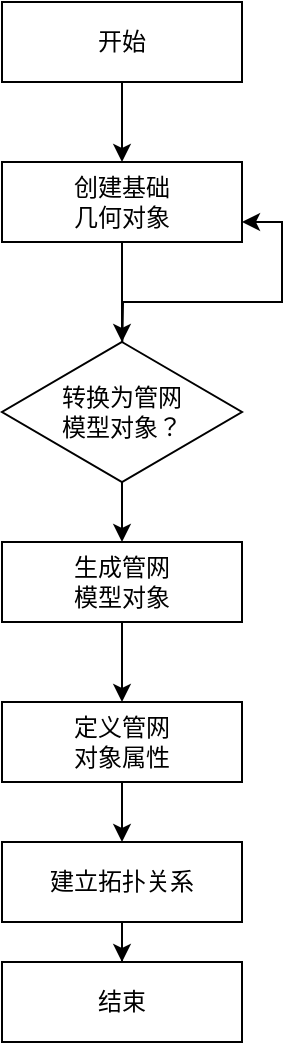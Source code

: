 <mxfile version="14.9.7" type="github">
  <diagram id="wieqzfuGME1wyg6sYIBP" name="Page-1">
    <mxGraphModel dx="1422" dy="762" grid="1" gridSize="10" guides="1" tooltips="1" connect="1" arrows="1" fold="1" page="1" pageScale="1" pageWidth="827" pageHeight="1169" math="0" shadow="0">
      <root>
        <mxCell id="0" />
        <mxCell id="1" parent="0" />
        <mxCell id="mttf0UIW3WiEtn8--T3m-3" value="" style="edgeStyle=orthogonalEdgeStyle;rounded=0;orthogonalLoop=1;jettySize=auto;html=1;entryX=0.5;entryY=0;entryDx=0;entryDy=0;" edge="1" parent="1" source="mttf0UIW3WiEtn8--T3m-1" target="mttf0UIW3WiEtn8--T3m-2">
          <mxGeometry relative="1" as="geometry">
            <mxPoint x="340" y="250" as="targetPoint" />
          </mxGeometry>
        </mxCell>
        <mxCell id="mttf0UIW3WiEtn8--T3m-1" value="&lt;font style=&quot;vertical-align: inherit&quot;&gt;&lt;font style=&quot;vertical-align: inherit&quot;&gt;开始&lt;/font&gt;&lt;/font&gt;" style="rounded=0;whiteSpace=wrap;html=1;" vertex="1" parent="1">
          <mxGeometry x="280" y="180" width="120" height="40" as="geometry" />
        </mxCell>
        <mxCell id="mttf0UIW3WiEtn8--T3m-9" value="" style="edgeStyle=orthogonalEdgeStyle;rounded=0;orthogonalLoop=1;jettySize=auto;html=1;" edge="1" parent="1" source="mttf0UIW3WiEtn8--T3m-2" target="mttf0UIW3WiEtn8--T3m-8">
          <mxGeometry relative="1" as="geometry" />
        </mxCell>
        <mxCell id="mttf0UIW3WiEtn8--T3m-2" value="&lt;font style=&quot;vertical-align: inherit&quot;&gt;&lt;font style=&quot;vertical-align: inherit&quot;&gt;&lt;font style=&quot;vertical-align: inherit&quot;&gt;&lt;font style=&quot;vertical-align: inherit&quot;&gt;&lt;font style=&quot;vertical-align: inherit&quot;&gt;&lt;font style=&quot;vertical-align: inherit&quot;&gt;创建基础&lt;br&gt;几何对象&lt;/font&gt;&lt;/font&gt;&lt;/font&gt;&lt;/font&gt;&lt;/font&gt;&lt;/font&gt;" style="rounded=0;whiteSpace=wrap;html=1;" vertex="1" parent="1">
          <mxGeometry x="280" y="260" width="120" height="40" as="geometry" />
        </mxCell>
        <mxCell id="mttf0UIW3WiEtn8--T3m-11" value="" style="edgeStyle=orthogonalEdgeStyle;rounded=0;orthogonalLoop=1;jettySize=auto;html=1;" edge="1" parent="1" source="mttf0UIW3WiEtn8--T3m-8" target="mttf0UIW3WiEtn8--T3m-10">
          <mxGeometry relative="1" as="geometry" />
        </mxCell>
        <mxCell id="mttf0UIW3WiEtn8--T3m-14" value="" style="edgeStyle=orthogonalEdgeStyle;rounded=0;orthogonalLoop=1;jettySize=auto;html=1;entryX=1;entryY=0.75;entryDx=0;entryDy=0;" edge="1" parent="1" target="mttf0UIW3WiEtn8--T3m-2">
          <mxGeometry relative="1" as="geometry">
            <mxPoint x="340" y="360" as="sourcePoint" />
            <mxPoint x="500" y="350" as="targetPoint" />
          </mxGeometry>
        </mxCell>
        <mxCell id="mttf0UIW3WiEtn8--T3m-8" value="&lt;font style=&quot;vertical-align: inherit&quot;&gt;&lt;font style=&quot;vertical-align: inherit&quot;&gt;&lt;font style=&quot;vertical-align: inherit&quot;&gt;&lt;font style=&quot;vertical-align: inherit&quot;&gt;&lt;font style=&quot;vertical-align: inherit&quot;&gt;&lt;font style=&quot;vertical-align: inherit&quot;&gt;&lt;font style=&quot;vertical-align: inherit&quot;&gt;&lt;font style=&quot;vertical-align: inherit&quot;&gt;&lt;font style=&quot;vertical-align: inherit&quot;&gt;&lt;font style=&quot;vertical-align: inherit&quot;&gt;转换为管网&lt;/font&gt;&lt;/font&gt;&lt;/font&gt;&lt;/font&gt;&lt;/font&gt;&lt;/font&gt;&lt;br&gt;&lt;font style=&quot;vertical-align: inherit&quot;&gt;&lt;font style=&quot;vertical-align: inherit&quot;&gt;&lt;font style=&quot;vertical-align: inherit&quot;&gt;&lt;font style=&quot;vertical-align: inherit&quot;&gt;&lt;font style=&quot;vertical-align: inherit&quot;&gt;&lt;font style=&quot;vertical-align: inherit&quot;&gt;模型对象？&lt;/font&gt;&lt;/font&gt;&lt;/font&gt;&lt;/font&gt;&lt;/font&gt;&lt;/font&gt;&lt;/font&gt;&lt;/font&gt;&lt;/font&gt;&lt;/font&gt;" style="rhombus;whiteSpace=wrap;html=1;rounded=0;" vertex="1" parent="1">
          <mxGeometry x="280" y="350" width="120" height="70" as="geometry" />
        </mxCell>
        <mxCell id="mttf0UIW3WiEtn8--T3m-16" value="" style="edgeStyle=orthogonalEdgeStyle;rounded=0;orthogonalLoop=1;jettySize=auto;html=1;" edge="1" parent="1" source="mttf0UIW3WiEtn8--T3m-10" target="mttf0UIW3WiEtn8--T3m-15">
          <mxGeometry relative="1" as="geometry" />
        </mxCell>
        <mxCell id="mttf0UIW3WiEtn8--T3m-10" value="&lt;font style=&quot;vertical-align: inherit&quot;&gt;&lt;font style=&quot;vertical-align: inherit&quot;&gt;生成管网&lt;br&gt;模型对象&lt;/font&gt;&lt;/font&gt;" style="whiteSpace=wrap;html=1;rounded=0;" vertex="1" parent="1">
          <mxGeometry x="280" y="450" width="120" height="40" as="geometry" />
        </mxCell>
        <mxCell id="mttf0UIW3WiEtn8--T3m-18" value="" style="edgeStyle=orthogonalEdgeStyle;rounded=0;orthogonalLoop=1;jettySize=auto;html=1;" edge="1" parent="1" source="mttf0UIW3WiEtn8--T3m-15">
          <mxGeometry relative="1" as="geometry">
            <mxPoint x="340" y="600" as="targetPoint" />
          </mxGeometry>
        </mxCell>
        <mxCell id="mttf0UIW3WiEtn8--T3m-15" value="&lt;font style=&quot;vertical-align: inherit&quot;&gt;&lt;font style=&quot;vertical-align: inherit&quot;&gt;定义管网&lt;br&gt;对象属性&lt;/font&gt;&lt;/font&gt;" style="whiteSpace=wrap;html=1;rounded=0;" vertex="1" parent="1">
          <mxGeometry x="280" y="530" width="120" height="40" as="geometry" />
        </mxCell>
        <mxCell id="mttf0UIW3WiEtn8--T3m-24" value="" style="edgeStyle=orthogonalEdgeStyle;rounded=0;orthogonalLoop=1;jettySize=auto;html=1;" edge="1" parent="1" source="mttf0UIW3WiEtn8--T3m-19" target="mttf0UIW3WiEtn8--T3m-23">
          <mxGeometry relative="1" as="geometry" />
        </mxCell>
        <mxCell id="mttf0UIW3WiEtn8--T3m-19" value="&lt;font style=&quot;vertical-align: inherit&quot;&gt;&lt;font style=&quot;vertical-align: inherit&quot;&gt;建立拓扑关系&lt;/font&gt;&lt;/font&gt;" style="whiteSpace=wrap;html=1;rounded=0;" vertex="1" parent="1">
          <mxGeometry x="280" y="600" width="120" height="40" as="geometry" />
        </mxCell>
        <mxCell id="mttf0UIW3WiEtn8--T3m-23" value="&lt;font style=&quot;vertical-align: inherit&quot;&gt;&lt;font style=&quot;vertical-align: inherit&quot;&gt;结束&lt;/font&gt;&lt;/font&gt;" style="whiteSpace=wrap;html=1;rounded=0;" vertex="1" parent="1">
          <mxGeometry x="280" y="660" width="120" height="40" as="geometry" />
        </mxCell>
      </root>
    </mxGraphModel>
  </diagram>
</mxfile>
